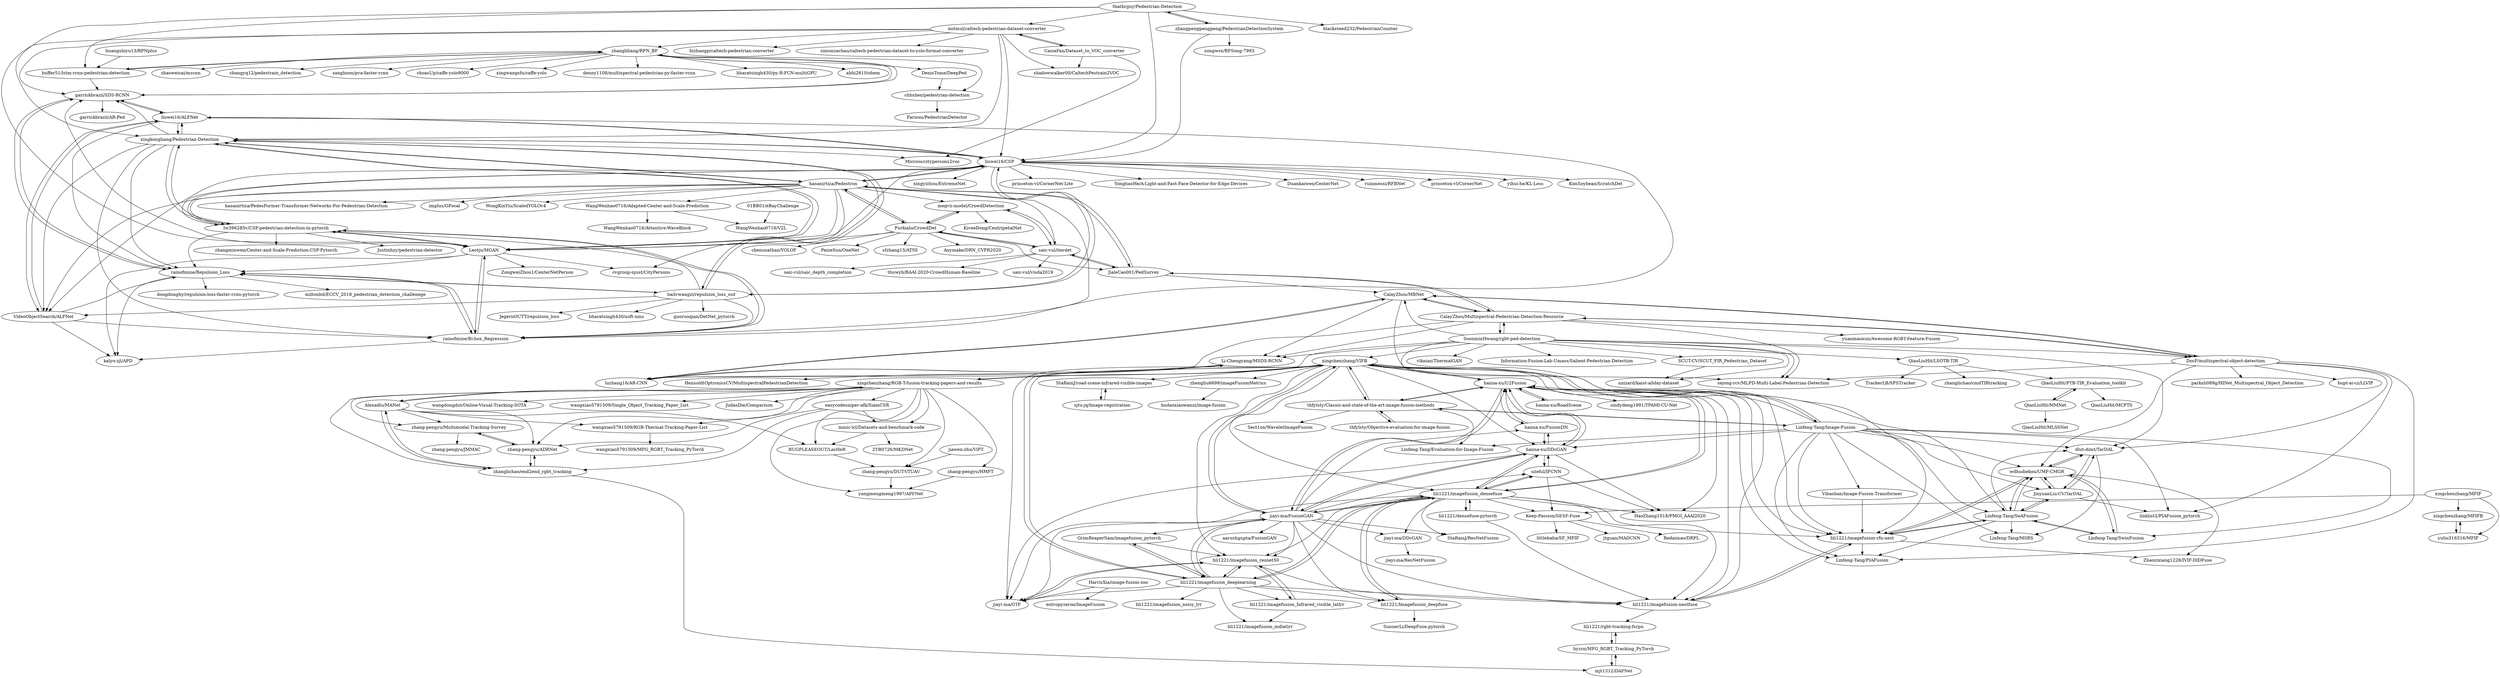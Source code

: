 digraph G {
"chhshen/pedestrian-detection" -> "Farious/PedestrianDetector"
"thatbrguy/Pedestrian-Detection" -> "blacksteed232/PedestrianCounter"
"thatbrguy/Pedestrian-Detection" -> "zhangpengpengpeng/PedestrianDetectionSystem"
"thatbrguy/Pedestrian-Detection" -> "buffer51/lstm-rcnn-pedestrian-detection"
"thatbrguy/Pedestrian-Detection" -> "xingkongliang/Pedestrian-Detection"
"thatbrguy/Pedestrian-Detection" -> "liuwei16/CSP"
"thatbrguy/Pedestrian-Detection" -> "mitmul/caltech-pedestrian-dataset-converter"
"liuwei16/CSP" -> "xingkongliang/Pedestrian-Detection"
"liuwei16/CSP" -> "lw396285v/CSP-pedestrian-detection-in-pytorch"
"liuwei16/CSP" -> "hasanirtiza/Pedestron"
"liuwei16/CSP" -> "liuwei16/ALFNet"
"liuwei16/CSP" -> "princeton-vl/CornerNet-Lite" ["e"=1]
"liuwei16/CSP" -> "YonghaoHe/A-Light-and-Fast-Face-Detector-for-Edge-Devices" ["e"=1]
"liuwei16/CSP" -> "Duankaiwen/CenterNet" ["e"=1]
"liuwei16/CSP" -> "VideoObjectSearch/ALFNet"
"liuwei16/CSP" -> "ruinmessi/RFBNet" ["e"=1]
"liuwei16/CSP" -> "bailvwangzi/repulsion_loss_ssd"
"liuwei16/CSP" -> "princeton-vl/CornerNet" ["e"=1]
"liuwei16/CSP" -> "Leotju/MGAN"
"liuwei16/CSP" -> "yihui-he/KL-Loss" ["e"=1]
"liuwei16/CSP" -> "KimSoybean/ScratchDet" ["e"=1]
"liuwei16/CSP" -> "xingyizhou/ExtremeNet" ["e"=1]
"wdhudiekou/UMF-CMGR" -> "JinyuanLiu-CV/TarDAL"
"wdhudiekou/UMF-CMGR" -> "Linfeng-Tang/SeAFusion"
"wdhudiekou/UMF-CMGR" -> "dlut-dimt/TarDAL"
"wdhudiekou/UMF-CMGR" -> "Zhaozixiang1228/IVIF-DIDFuse"
"wdhudiekou/UMF-CMGR" -> "Linfeng-Tang/SwinFusion"
"wdhudiekou/UMF-CMGR" -> "hli1221/imagefusion-rfn-nest"
"xingchenzhang/MFIFB" -> "yuliu316316/MFIF"
"JinyuanLiu-CV/TarDAL" -> "wdhudiekou/UMF-CMGR"
"JinyuanLiu-CV/TarDAL" -> "dlut-dimt/TarDAL"
"JinyuanLiu-CV/TarDAL" -> "Linfeng-Tang/SeAFusion"
"JinyuanLiu-CV/TarDAL" -> "linklist2/PIAFusion_pytorch"
"dlut-dimt/TarDAL" -> "JinyuanLiu-CV/TarDAL"
"dlut-dimt/TarDAL" -> "wdhudiekou/UMF-CMGR"
"dlut-dimt/TarDAL" -> "Linfeng-Tang/MSRS"
"hanna-xu/FusionDN" -> "hanna-xu/U2Fusion"
"hanna-xu/FusionDN" -> "hanna-xu/DDcGAN"
"hanna-xu/U2Fusion" -> "hanna-xu/FusionDN"
"hanna-xu/U2Fusion" -> "hanna-xu/RoadScene"
"hanna-xu/U2Fusion" -> "hanna-xu/DDcGAN"
"hanna-xu/U2Fusion" -> "HaoZhang1018/PMGI_AAAI2020"
"hanna-xu/U2Fusion" -> "cindydeng1991/TPAMI-CU-Net"
"hanna-xu/U2Fusion" -> "hli1221/imagefusion-nestfuse"
"hanna-xu/U2Fusion" -> "hli1221/imagefusion_densefuse"
"hanna-xu/U2Fusion" -> "hli1221/imagefusion-rfn-nest"
"hanna-xu/U2Fusion" -> "jiayi-ma/FusionGAN"
"hanna-xu/U2Fusion" -> "thfylsty/Classic-and-state-of-the-art-image-fusion-methods"
"hanna-xu/U2Fusion" -> "Linfeng-Tang/PIAFusion"
"hanna-xu/U2Fusion" -> "xingchenzhang/VIFB"
"jiayi-ma/GTF" -> "hli1221/imagefusion_resnet50"
"uzeful/IFCNN" -> "HaoZhang1018/PMGI_AAAI2020"
"uzeful/IFCNN" -> "hli1221/imagefusion_densefuse"
"uzeful/IFCNN" -> "Keep-Passion/SESF-Fuse"
"uzeful/IFCNN" -> "hanna-xu/DDcGAN"
"xingchenzhang/VIFB" -> "xingchenzhang/RGB-T-fusion-tracking-papers-and-results"
"xingchenzhang/VIFB" -> "hanna-xu/U2Fusion"
"xingchenzhang/VIFB" -> "hli1221/imagefusion_deeplearning"
"xingchenzhang/VIFB" -> "jiayi-ma/FusionGAN"
"xingchenzhang/VIFB" -> "hli1221/imagefusion-rfn-nest"
"xingchenzhang/VIFB" -> "jiayi-ma/GTF"
"xingchenzhang/VIFB" -> "hli1221/imagefusion-nestfuse"
"xingchenzhang/VIFB" -> "thfylsty/Classic-and-state-of-the-art-image-fusion-methods"
"xingchenzhang/VIFB" -> "hli1221/imagefusion_densefuse"
"xingchenzhang/VIFB" -> "Linfeng-Tang/Image-Fusion"
"xingchenzhang/VIFB" -> "hanna-xu/DDcGAN"
"xingchenzhang/VIFB" -> "Linfeng-Tang/SeAFusion"
"xingchenzhang/VIFB" -> "StaRainJ/road-scene-infrared-visible-images"
"xingchenzhang/VIFB" -> "zhengliu6699/imageFusionMetrics"
"xingchenzhang/VIFB" -> "hli1221/imagefusion_resnet50"
"zhangpengpengpeng/PedestrianDetectionSystem" -> "thatbrguy/Pedestrian-Detection"
"zhangpengpengpeng/PedestrianDetectionSystem" -> "songwsx/RFSong-7993" ["e"=1]
"zhangpengpengpeng/PedestrianDetectionSystem" -> "liuwei16/CSP"
"DenisTome/DeepPed" -> "chhshen/pedestrian-detection"
"bailvwangzi/repulsion_loss_ssd" -> "rainofmine/Repulsion_Loss"
"bailvwangzi/repulsion_loss_ssd" -> "rainofmine/Bi-box_Regression"
"bailvwangzi/repulsion_loss_ssd" -> "VideoObjectSearch/ALFNet"
"bailvwangzi/repulsion_loss_ssd" -> "lw396285v/CSP-pedestrian-detection-in-pytorch"
"bailvwangzi/repulsion_loss_ssd" -> "liuwei16/CSP"
"bailvwangzi/repulsion_loss_ssd" -> "JegernOUTT/repulsion_loss"
"bailvwangzi/repulsion_loss_ssd" -> "xingkongliang/Pedestrian-Detection"
"bailvwangzi/repulsion_loss_ssd" -> "bharatsingh430/soft-nms" ["e"=1]
"bailvwangzi/repulsion_loss_ssd" -> "guoruoqian/DetNet_pytorch" ["e"=1]
"megvii-model/CrowdDetection" -> "Purkialo/CrowdDet"
"megvii-model/CrowdDetection" -> "saic-vul/iterdet"
"megvii-model/CrowdDetection" -> "KiveeDong/CentripetalNet" ["e"=1]
"hasanirtiza/Pedestron" -> "liuwei16/CSP"
"hasanirtiza/Pedestron" -> "cvgroup-njust/CityPersons"
"hasanirtiza/Pedestron" -> "Purkialo/CrowdDet"
"hasanirtiza/Pedestron" -> "xingkongliang/Pedestrian-Detection"
"hasanirtiza/Pedestron" -> "JialeCao001/PedSurvey"
"hasanirtiza/Pedestron" -> "Leotju/MGAN"
"hasanirtiza/Pedestron" -> "WangWenhao0716/Adapted-Center-and-Scale-Prediction"
"hasanirtiza/Pedestron" -> "megvii-model/CrowdDetection"
"hasanirtiza/Pedestron" -> "saic-vul/iterdet"
"hasanirtiza/Pedestron" -> "hasanirtiza/PedesFormer-Transformer-Networks-For-Pedestrian-Detection"
"hasanirtiza/Pedestron" -> "lw396285v/CSP-pedestrian-detection-in-pytorch"
"hasanirtiza/Pedestron" -> "VideoObjectSearch/ALFNet"
"hasanirtiza/Pedestron" -> "implus/GFocal" ["e"=1]
"hasanirtiza/Pedestron" -> "WongKinYiu/ScaledYOLOv4" ["e"=1]
"hasanirtiza/Pedestron" -> "rainofmine/Bi-box_Regression"
"mmic-lcl/Datasets-and-benchmark-code" -> "BUGPLEASEOUT/LasHeR"
"mmic-lcl/Datasets-and-benchmark-code" -> "ZYB0726/MKDNet"
"xingchenzhang/RGB-T-fusion-tracking-papers-and-results" -> "Alexadlu/MANet"
"xingchenzhang/RGB-T-fusion-tracking-papers-and-results" -> "zhang-pengyu/Multimodal-Tracking-Survey"
"xingchenzhang/RGB-T-fusion-tracking-papers-and-results" -> "zhanglichao/end2end_rgbt_tracking"
"xingchenzhang/RGB-T-fusion-tracking-papers-and-results" -> "mmic-lcl/Datasets-and-benchmark-code"
"xingchenzhang/RGB-T-fusion-tracking-papers-and-results" -> "xingchenzhang/VIFB"
"xingchenzhang/RGB-T-fusion-tracking-papers-and-results" -> "easycodesniper-afk/SiamCSR"
"xingchenzhang/RGB-T-fusion-tracking-papers-and-results" -> "zhang-pengyu/ADRNet"
"xingchenzhang/RGB-T-fusion-tracking-papers-and-results" -> "zhang-pengyu/DUT-VTUAV"
"xingchenzhang/RGB-T-fusion-tracking-papers-and-results" -> "BUGPLEASEOUT/LasHeR"
"xingchenzhang/RGB-T-fusion-tracking-papers-and-results" -> "wangxiao5791509/RGB-Thermal-Tracking-Paper-List"
"xingchenzhang/RGB-T-fusion-tracking-papers-and-results" -> "zhang-pengyu/HMFT"
"xingchenzhang/RGB-T-fusion-tracking-papers-and-results" -> "yangmengmeng1997/APFNet"
"xingchenzhang/RGB-T-fusion-tracking-papers-and-results" -> "wangdongdut/Online-Visual-Tracking-SOTA" ["e"=1]
"xingchenzhang/RGB-T-fusion-tracking-papers-and-results" -> "wangxiao5791509/Single_Object_Tracking_Paper_List" ["e"=1]
"xingchenzhang/RGB-T-fusion-tracking-papers-and-results" -> "JudasDie/Comparison" ["e"=1]
"Linfeng-Tang/Image-Fusion" -> "JinyuanLiu-CV/TarDAL"
"Linfeng-Tang/Image-Fusion" -> "Linfeng-Tang/SeAFusion"
"Linfeng-Tang/Image-Fusion" -> "Linfeng-Tang/SwinFusion"
"Linfeng-Tang/Image-Fusion" -> "thfylsty/Classic-and-state-of-the-art-image-fusion-methods"
"Linfeng-Tang/Image-Fusion" -> "wdhudiekou/UMF-CMGR"
"Linfeng-Tang/Image-Fusion" -> "hanna-xu/U2Fusion"
"Linfeng-Tang/Image-Fusion" -> "dlut-dimt/TarDAL"
"Linfeng-Tang/Image-Fusion" -> "hanna-xu/DDcGAN"
"Linfeng-Tang/Image-Fusion" -> "Linfeng-Tang/Evaluation-for-Image-Fusion"
"Linfeng-Tang/Image-Fusion" -> "xingchenzhang/VIFB"
"Linfeng-Tang/Image-Fusion" -> "hli1221/imagefusion-rfn-nest"
"Linfeng-Tang/Image-Fusion" -> "Linfeng-Tang/MSRS"
"Linfeng-Tang/Image-Fusion" -> "Vibashan/Image-Fusion-Transformer"
"Linfeng-Tang/Image-Fusion" -> "Linfeng-Tang/PIAFusion"
"Linfeng-Tang/Image-Fusion" -> "linklist2/PIAFusion_pytorch"
"jiawen-zhu/ViPT" -> "zhang-pengyu/DUT-VTUAV"
"Purkialo/CrowdDet" -> "megvii-model/CrowdDetection"
"Purkialo/CrowdDet" -> "saic-vul/iterdet"
"Purkialo/CrowdDet" -> "hasanirtiza/Pedestron"
"Purkialo/CrowdDet" -> "PeizeSun/OneNet" ["e"=1]
"Purkialo/CrowdDet" -> "JialeCao001/PedSurvey"
"Purkialo/CrowdDet" -> "Leotju/MGAN"
"Purkialo/CrowdDet" -> "sfzhang15/ATSS" ["e"=1]
"Purkialo/CrowdDet" -> "Anymake/DRN_CVPR2020" ["e"=1]
"Purkialo/CrowdDet" -> "chensnathan/YOLOF" ["e"=1]
"hli1221/imagefusion_densefuse" -> "jiayi-ma/FusionGAN"
"hli1221/imagefusion_densefuse" -> "hanna-xu/DDcGAN"
"hli1221/imagefusion_densefuse" -> "uzeful/IFCNN"
"hli1221/imagefusion_densefuse" -> "hli1221/Imagefusion_deepfuse"
"hli1221/imagefusion_densefuse" -> "hli1221/densefuse-pytorch"
"hli1221/imagefusion_densefuse" -> "hli1221/imagefusion_resnet50"
"hli1221/imagefusion_densefuse" -> "hli1221/imagefusion-nestfuse"
"hli1221/imagefusion_densefuse" -> "hanna-xu/U2Fusion"
"hli1221/imagefusion_densefuse" -> "hli1221/imagefusion_deeplearning"
"hli1221/imagefusion_densefuse" -> "hli1221/imagefusion-rfn-nest"
"hli1221/imagefusion_densefuse" -> "jiayi-ma/GTF"
"hli1221/imagefusion_densefuse" -> "StaRainJ/ResNetFusion"
"hli1221/imagefusion_densefuse" -> "HaoZhang1018/PMGI_AAAI2020"
"hli1221/imagefusion_densefuse" -> "Keep-Passion/SESF-Fuse"
"hli1221/imagefusion_densefuse" -> "jiayi-ma/DDcGAN"
"jiayi-ma/FusionGAN" -> "hli1221/imagefusion_densefuse"
"jiayi-ma/FusionGAN" -> "hanna-xu/DDcGAN"
"jiayi-ma/FusionGAN" -> "hli1221/imagefusion_resnet50"
"jiayi-ma/FusionGAN" -> "hanna-xu/FusionDN"
"jiayi-ma/FusionGAN" -> "GrimReaperSam/imagefusion_pytorch"
"jiayi-ma/FusionGAN" -> "jiayi-ma/DDcGAN"
"jiayi-ma/FusionGAN" -> "hanna-xu/U2Fusion"
"jiayi-ma/FusionGAN" -> "aarushgupta/FusionGAN"
"jiayi-ma/FusionGAN" -> "jiayi-ma/GTF"
"jiayi-ma/FusionGAN" -> "hli1221/Imagefusion_deepfuse"
"jiayi-ma/FusionGAN" -> "uzeful/IFCNN"
"jiayi-ma/FusionGAN" -> "xingchenzhang/VIFB"
"jiayi-ma/FusionGAN" -> "hli1221/imagefusion-nestfuse"
"jiayi-ma/FusionGAN" -> "StaRainJ/ResNetFusion"
"jiayi-ma/FusionGAN" -> "hli1221/imagefusion_deeplearning"
"SoonminHwang/rgbt-ped-detection" -> "Li-Chengyang/MSDS-RCNN"
"SoonminHwang/rgbt-ped-detection" -> "SCUT-CV/SCUT_FIR_Pedestrian_Dataset"
"SoonminHwang/rgbt-ped-detection" -> "CalayZhou/Multispectral-Pedestrian-Detection-Resource"
"SoonminHwang/rgbt-ped-detection" -> "CalayZhou/MBNet"
"SoonminHwang/rgbt-ped-detection" -> "luzhang16/AR-CNN"
"SoonminHwang/rgbt-ped-detection" -> "unizard/kaist-allday-dataset"
"SoonminHwang/rgbt-ped-detection" -> "dlut-dimt/TarDAL"
"SoonminHwang/rgbt-ped-detection" -> "sejong-rcv/MLPD-Multi-Label-Pedestrian-Detection"
"SoonminHwang/rgbt-ped-detection" -> "vlkniaz/ThermalGAN"
"SoonminHwang/rgbt-ped-detection" -> "DocF/multispectral-object-detection"
"SoonminHwang/rgbt-ped-detection" -> "xingchenzhang/VIFB"
"SoonminHwang/rgbt-ped-detection" -> "Information-Fusion-Lab-Umass/Salient-Pedestrian-Detection"
"SoonminHwang/rgbt-ped-detection" -> "QiaoLiuHit/LSOTB-TIR"
"SoonminHwang/rgbt-ped-detection" -> "hli1221/imagefusion-rfn-nest"
"Vibashan/Image-Fusion-Transformer" -> "hli1221/imagefusion-rfn-nest"
"JialeCao001/PedSurvey" -> "CalayZhou/Multispectral-Pedestrian-Detection-Resource"
"JialeCao001/PedSurvey" -> "hasanirtiza/Pedestron"
"JialeCao001/PedSurvey" -> "CalayZhou/MBNet"
"JialeCao001/PedSurvey" -> "saic-vul/iterdet"
"thfylsty/Classic-and-state-of-the-art-image-fusion-methods" -> "thfylsty/Objective-evaluation-for-image-fusion"
"thfylsty/Classic-and-state-of-the-art-image-fusion-methods" -> "Linfeng-Tang/Image-Fusion"
"thfylsty/Classic-and-state-of-the-art-image-fusion-methods" -> "hanna-xu/U2Fusion"
"thfylsty/Classic-and-state-of-the-art-image-fusion-methods" -> "xingchenzhang/VIFB"
"thfylsty/Classic-and-state-of-the-art-image-fusion-methods" -> "Sect1on/WaveletImageFusion"
"thfylsty/Classic-and-state-of-the-art-image-fusion-methods" -> "Linfeng-Tang/Evaluation-for-Image-Fusion"
"thfylsty/Objective-evaluation-for-image-fusion" -> "thfylsty/Classic-and-state-of-the-art-image-fusion-methods"
"xingkongliang/Pedestrian-Detection" -> "liuwei16/ALFNet"
"xingkongliang/Pedestrian-Detection" -> "lw396285v/CSP-pedestrian-detection-in-pytorch"
"xingkongliang/Pedestrian-Detection" -> "liuwei16/CSP"
"xingkongliang/Pedestrian-Detection" -> "rainofmine/Bi-box_Regression"
"xingkongliang/Pedestrian-Detection" -> "Leotju/MGAN"
"xingkongliang/Pedestrian-Detection" -> "hasanirtiza/Pedestron"
"xingkongliang/Pedestrian-Detection" -> "garrickbrazil/SDS-RCNN"
"xingkongliang/Pedestrian-Detection" -> "rainofmine/Repulsion_Loss"
"xingkongliang/Pedestrian-Detection" -> "bailvwangzi/repulsion_loss_ssd"
"xingkongliang/Pedestrian-Detection" -> "Microos/citypersons2voc"
"xingkongliang/Pedestrian-Detection" -> "VideoObjectSearch/ALFNet"
"hanna-xu/DDcGAN" -> "hli1221/imagefusion_densefuse"
"hanna-xu/DDcGAN" -> "hanna-xu/FusionDN"
"hanna-xu/DDcGAN" -> "hanna-xu/U2Fusion"
"hanna-xu/DDcGAN" -> "HaoZhang1018/PMGI_AAAI2020"
"hanna-xu/DDcGAN" -> "uzeful/IFCNN"
"hanna-xu/DDcGAN" -> "jiayi-ma/FusionGAN"
"hanna-xu/DDcGAN" -> "jiayi-ma/GTF"
"liuwei16/ALFNet" -> "VideoObjectSearch/ALFNet"
"liuwei16/ALFNet" -> "garrickbrazil/SDS-RCNN"
"liuwei16/ALFNet" -> "xingkongliang/Pedestrian-Detection"
"liuwei16/ALFNet" -> "rainofmine/Bi-box_Regression"
"liuwei16/ALFNet" -> "rainofmine/Repulsion_Loss"
"liuwei16/ALFNet" -> "liuwei16/CSP"
"Linfeng-Tang/SwinFusion" -> "Linfeng-Tang/SeAFusion"
"Linfeng-Tang/SwinFusion" -> "wdhudiekou/UMF-CMGR"
"HarrisXia/image-fusion-zoo" -> "entropyzeroo/ImageFusion"
"HarrisXia/image-fusion-zoo" -> "jiayi-ma/GTF"
"Keep-Passion/SESF-Fuse" -> "jtguan/MADCNN"
"Keep-Passion/SESF-Fuse" -> "Redaimao/DRPL"
"Keep-Passion/SESF-Fuse" -> "littlebaba/SF_MFIF"
"Linfeng-Tang/SeAFusion" -> "wdhudiekou/UMF-CMGR"
"Linfeng-Tang/SeAFusion" -> "Linfeng-Tang/SwinFusion"
"Linfeng-Tang/SeAFusion" -> "JinyuanLiu-CV/TarDAL"
"Linfeng-Tang/SeAFusion" -> "hli1221/imagefusion-rfn-nest"
"Linfeng-Tang/SeAFusion" -> "Linfeng-Tang/MSRS"
"Linfeng-Tang/SeAFusion" -> "Linfeng-Tang/PIAFusion"
"Linfeng-Tang/SeAFusion" -> "dlut-dimt/TarDAL"
"hli1221/Imagefusion_deepfuse" -> "hli1221/imagefusion_densefuse"
"hli1221/Imagefusion_deepfuse" -> "SunnerLi/DeepFuse.pytorch"
"hli1221/densefuse-pytorch" -> "hli1221/imagefusion_densefuse"
"hli1221/densefuse-pytorch" -> "hli1221/imagefusion-nestfuse"
"hli1221/imagefusion-nestfuse" -> "hli1221/imagefusion-rfn-nest"
"hli1221/imagefusion-nestfuse" -> "hli1221/rgbt-tracking-fsrpn"
"hli1221/imagefusion_resnet50" -> "hli1221/imagefusion_Infrared_visible_latlrr"
"hli1221/imagefusion_resnet50" -> "jiayi-ma/GTF"
"hli1221/imagefusion_resnet50" -> "hli1221/imagefusion_deeplearning"
"hli1221/imagefusion_resnet50" -> "hli1221/imagefusion-nestfuse"
"xingchenzhang/MFIF" -> "yuliu316316/MFIF"
"xingchenzhang/MFIF" -> "xingchenzhang/MFIFB"
"xingchenzhang/MFIF" -> "Keep-Passion/SESF-Fuse"
"zhengliu6699/imageFusionMetrics" -> "budaoxiaowanzi/image-fusion"
"easycodesniper-afk/SiamCSR" -> "zhanglichao/end2end_rgbt_tracking"
"easycodesniper-afk/SiamCSR" -> "mmic-lcl/Datasets-and-benchmark-code"
"easycodesniper-afk/SiamCSR" -> "zhang-pengyu/ADRNet"
"VideoObjectSearch/ALFNet" -> "liuwei16/ALFNet"
"VideoObjectSearch/ALFNet" -> "rainofmine/Repulsion_Loss"
"VideoObjectSearch/ALFNet" -> "rainofmine/Bi-box_Regression"
"VideoObjectSearch/ALFNet" -> "kalyo-zjl/APD"
"huangshiyu13/RPNplus" -> "buffer51/lstm-rcnn-pedestrian-detection"
"zhang-pengyu/ADRNet" -> "zhanglichao/end2end_rgbt_tracking"
"zhang-pengyu/ADRNet" -> "zhang-pengyu/Multimodal-Tracking-Survey"
"zhanglichao/end2end_rgbt_tracking" -> "zhang-pengyu/ADRNet"
"zhanglichao/end2end_rgbt_tracking" -> "Alexadlu/MANet"
"zhanglichao/end2end_rgbt_tracking" -> "mjt1312/DAFNet"
"StaRainJ/road-scene-infrared-visible-images" -> "sjtu-jq/Image-registration"
"rainofmine/Repulsion_Loss" -> "bailvwangzi/repulsion_loss_ssd"
"rainofmine/Repulsion_Loss" -> "rainofmine/Bi-box_Regression"
"rainofmine/Repulsion_Loss" -> "miltonbd/ECCV_2018_pedestrian_detection_challenege"
"rainofmine/Repulsion_Loss" -> "dongdonghy/repulsion-loss-faster-rcnn-pytorch"
"rainofmine/Repulsion_Loss" -> "garrickbrazil/SDS-RCNN"
"rainofmine/Repulsion_Loss" -> "kalyo-zjl/APD"
"hli1221/imagefusion-rfn-nest" -> "hli1221/imagefusion-nestfuse"
"hli1221/imagefusion-rfn-nest" -> "Zhaozixiang1228/IVIF-DIDFuse"
"hli1221/imagefusion-rfn-nest" -> "Linfeng-Tang/SeAFusion"
"hli1221/imagefusion-rfn-nest" -> "Linfeng-Tang/PIAFusion"
"hli1221/imagefusion-rfn-nest" -> "wdhudiekou/UMF-CMGR"
"hanna-xu/RoadScene" -> "hanna-xu/U2Fusion"
"CasiaFan/Dataset_to_VOC_converter" -> "mitmul/caltech-pedestrian-dataset-converter"
"CasiaFan/Dataset_to_VOC_converter" -> "shadowwalker00/CaltechPestrain2VOC"
"CasiaFan/Dataset_to_VOC_converter" -> "Microos/citypersons2voc"
"zhang-pengyu/DUT-VTUAV" -> "yangmengmeng1997/APFNet"
"hli1221/imagefusion_deeplearning" -> "GrimReaperSam/imagefusion_pytorch"
"hli1221/imagefusion_deeplearning" -> "hli1221/imagefusion_resnet50"
"hli1221/imagefusion_deeplearning" -> "hli1221/imagefusion_densefuse"
"hli1221/imagefusion_deeplearning" -> "hli1221/imagefusion_Infrared_visible_latlrr"
"hli1221/imagefusion_deeplearning" -> "xingchenzhang/VIFB"
"hli1221/imagefusion_deeplearning" -> "hli1221/Imagefusion_deepfuse"
"hli1221/imagefusion_deeplearning" -> "jiayi-ma/GTF"
"hli1221/imagefusion_deeplearning" -> "hli1221/imagefusion-nestfuse"
"hli1221/imagefusion_deeplearning" -> "jiayi-ma/FusionGAN"
"hli1221/imagefusion_deeplearning" -> "hli1221/imagefusion_mdlatlrr"
"hli1221/imagefusion_deeplearning" -> "hli1221/imagefusion_noisy_lrr"
"saic-vul/iterdet" -> "thuwyh/BAAI-2020-CrowdHuman-Baseline"
"saic-vul/iterdet" -> "Purkialo/CrowdDet"
"saic-vul/iterdet" -> "JialeCao001/PedSurvey"
"saic-vul/iterdet" -> "saic-vul/visda2019"
"saic-vul/iterdet" -> "megvii-model/CrowdDetection"
"saic-vul/iterdet" -> "saic-vul/saic_depth_completion" ["e"=1]
"QiaoLiuHit/LSOTB-TIR" -> "zhanglichao/cmdTIRtracking"
"QiaoLiuHit/LSOTB-TIR" -> "QiaoLiuHit/PTB-TIR_Evaluation_toolkit"
"QiaoLiuHit/LSOTB-TIR" -> "TrackerLB/SPSTracker" ["e"=1]
"buffer51/lstm-rcnn-pedestrian-detection" -> "zhangliliang/RPN_BF"
"buffer51/lstm-rcnn-pedestrian-detection" -> "garrickbrazil/SDS-RCNN"
"sjtu-jq/Image-registration" -> "StaRainJ/road-scene-infrared-visible-images"
"rainofmine/Bi-box_Regression" -> "rainofmine/Repulsion_Loss"
"rainofmine/Bi-box_Regression" -> "lw396285v/CSP-pedestrian-detection-in-pytorch"
"rainofmine/Bi-box_Regression" -> "Leotju/MGAN"
"rainofmine/Bi-box_Regression" -> "kalyo-zjl/APD"
"Alexadlu/MANet" -> "zhanglichao/end2end_rgbt_tracking"
"Alexadlu/MANet" -> "xingchenzhang/RGB-T-fusion-tracking-papers-and-results"
"Alexadlu/MANet" -> "zhang-pengyu/Multimodal-Tracking-Survey"
"Alexadlu/MANet" -> "zhang-pengyu/ADRNet"
"Alexadlu/MANet" -> "wangxiao5791509/RGB-Thermal-Tracking-Paper-List"
"Alexadlu/MANet" -> "BUGPLEASEOUT/LasHeR"
"zhangliliang/RPN_BF" -> "garrickbrazil/SDS-RCNN"
"zhangliliang/RPN_BF" -> "zhaoweicai/mscnn" ["e"=1]
"zhangliliang/RPN_BF" -> "buffer51/lstm-rcnn-pedestrian-detection"
"zhangliliang/RPN_BF" -> "changyq12/pedestrain_detection"
"zhangliliang/RPN_BF" -> "chhshen/pedestrian-detection"
"zhangliliang/RPN_BF" -> "DenisTome/DeepPed"
"zhangliliang/RPN_BF" -> "sanghoon/pva-faster-rcnn" ["e"=1]
"zhangliliang/RPN_BF" -> "choasUp/caffe-yolo9000" ["e"=1]
"zhangliliang/RPN_BF" -> "xingwangsfu/caffe-yolo" ["e"=1]
"zhangliliang/RPN_BF" -> "denny1108/multispectral-pedestrian-py-faster-rcnn"
"zhangliliang/RPN_BF" -> "bharatsingh430/py-R-FCN-multiGPU" ["e"=1]
"zhangliliang/RPN_BF" -> "abhi2610/ohem" ["e"=1]
"garrickbrazil/SDS-RCNN" -> "zhangliliang/RPN_BF"
"garrickbrazil/SDS-RCNN" -> "garrickbrazil/AR-Ped"
"garrickbrazil/SDS-RCNN" -> "liuwei16/ALFNet"
"garrickbrazil/SDS-RCNN" -> "rainofmine/Repulsion_Loss"
"luzhang16/AR-CNN" -> "Li-Chengyang/MSDS-RCNN"
"luzhang16/AR-CNN" -> "CalayZhou/MBNet"
"QiaoLiuHit/PTB-TIR_Evaluation_toolkit" -> "QiaoLiuHit/MMNet"
"QiaoLiuHit/PTB-TIR_Evaluation_toolkit" -> "QiaoLiuHit/MCFTS"
"BUGPLEASEOUT/LasHeR" -> "zhang-pengyu/DUT-VTUAV"
"WangWenhao0716/Adapted-Center-and-Scale-Prediction" -> "WangWenhao0716/Attentive-WaveBlock"
"WangWenhao0716/Adapted-Center-and-Scale-Prediction" -> "WangWenhao0716/V2L"
"lw396285v/CSP-pedestrian-detection-in-pytorch" -> "rainofmine/Bi-box_Regression"
"lw396285v/CSP-pedestrian-detection-in-pytorch" -> "xingkongliang/Pedestrian-Detection"
"lw396285v/CSP-pedestrian-detection-in-pytorch" -> "zhangminwen/Center-and-Scale-Prediction-CSP-Pytorch"
"lw396285v/CSP-pedestrian-detection-in-pytorch" -> "Leotju/MGAN"
"lw396285v/CSP-pedestrian-detection-in-pytorch" -> "liuwei16/CSP"
"lw396285v/CSP-pedestrian-detection-in-pytorch" -> "Justinhzy/pedestrian-detector"
"lw396285v/CSP-pedestrian-detection-in-pytorch" -> "rainofmine/Repulsion_Loss"
"Leotju/MGAN" -> "rainofmine/Bi-box_Regression"
"Leotju/MGAN" -> "kalyo-zjl/APD"
"Leotju/MGAN" -> "garrickbrazil/SDS-RCNN"
"Leotju/MGAN" -> "lw396285v/CSP-pedestrian-detection-in-pytorch"
"Leotju/MGAN" -> "ZongweiZhou1/CenterNetPerson"
"Leotju/MGAN" -> "rainofmine/Repulsion_Loss"
"Leotju/MGAN" -> "xingkongliang/Pedestrian-Detection"
"Leotju/MGAN" -> "cvgroup-njust/CityPersons"
"mitmul/caltech-pedestrian-dataset-converter" -> "CasiaFan/Dataset_to_VOC_converter"
"mitmul/caltech-pedestrian-dataset-converter" -> "shadowwalker00/CaltechPestrain2VOC"
"mitmul/caltech-pedestrian-dataset-converter" -> "zhangliliang/RPN_BF"
"mitmul/caltech-pedestrian-dataset-converter" -> "liuwei16/CSP"
"mitmul/caltech-pedestrian-dataset-converter" -> "hizhangp/caltech-pedestrian-converter"
"mitmul/caltech-pedestrian-dataset-converter" -> "xingkongliang/Pedestrian-Detection"
"mitmul/caltech-pedestrian-dataset-converter" -> "simonzachau/caltech-pedestrian-dataset-to-yolo-format-converter"
"mitmul/caltech-pedestrian-dataset-converter" -> "garrickbrazil/SDS-RCNN"
"mitmul/caltech-pedestrian-dataset-converter" -> "Leotju/MGAN"
"Li-Chengyang/MSDS-RCNN" -> "luzhang16/AR-CNN"
"Li-Chengyang/MSDS-RCNN" -> "HensoldtOptronicsCV/MultispectralPedestrianDetection"
"SCUT-CV/SCUT_FIR_Pedestrian_Dataset" -> "unizard/kaist-allday-dataset"
"GrimReaperSam/imagefusion_pytorch" -> "hli1221/imagefusion_deeplearning"
"GrimReaperSam/imagefusion_pytorch" -> "hli1221/imagefusion_resnet50"
"CalayZhou/MBNet" -> "luzhang16/AR-CNN"
"CalayZhou/MBNet" -> "CalayZhou/Multispectral-Pedestrian-Detection-Resource"
"CalayZhou/MBNet" -> "sejong-rcv/MLPD-Multi-Label-Pedestrian-Detection"
"CalayZhou/MBNet" -> "Li-Chengyang/MSDS-RCNN"
"CalayZhou/MBNet" -> "DocF/multispectral-object-detection"
"zhang-pengyu/Multimodal-Tracking-Survey" -> "zhang-pengyu/ADRNet"
"zhang-pengyu/Multimodal-Tracking-Survey" -> "zhang-pengyu/JMMAC"
"QiaoLiuHit/MMNet" -> "QiaoLiuHit/PTB-TIR_Evaluation_toolkit"
"QiaoLiuHit/MMNet" -> "QiaoLiuHit/MLSSNet"
"CalayZhou/Multispectral-Pedestrian-Detection-Resource" -> "CalayZhou/MBNet"
"CalayZhou/Multispectral-Pedestrian-Detection-Resource" -> "sejong-rcv/MLPD-Multi-Label-Pedestrian-Detection"
"CalayZhou/Multispectral-Pedestrian-Detection-Resource" -> "luzhang16/AR-CNN"
"CalayZhou/Multispectral-Pedestrian-Detection-Resource" -> "DocF/multispectral-object-detection"
"CalayZhou/Multispectral-Pedestrian-Detection-Resource" -> "Li-Chengyang/MSDS-RCNN"
"CalayZhou/Multispectral-Pedestrian-Detection-Resource" -> "JialeCao001/PedSurvey"
"CalayZhou/Multispectral-Pedestrian-Detection-Resource" -> "SoonminHwang/rgbt-ped-detection"
"CalayZhou/Multispectral-Pedestrian-Detection-Resource" -> "yuanmaoxun/Awesome-RGBT-Feature-Fusion"
"01BB01/eBayChallenge" -> "WangWenhao0716/V2L"
"DocF/multispectral-object-detection" -> "CalayZhou/MBNet"
"DocF/multispectral-object-detection" -> "CalayZhou/Multispectral-Pedestrian-Detection-Resource"
"DocF/multispectral-object-detection" -> "sejong-rcv/MLPD-Multi-Label-Pedestrian-Detection"
"DocF/multispectral-object-detection" -> "wdhudiekou/UMF-CMGR"
"DocF/multispectral-object-detection" -> "Linfeng-Tang/PIAFusion"
"DocF/multispectral-object-detection" -> "parksh089g/HINet_Multispectral_Object_Detection"
"DocF/multispectral-object-detection" -> "dlut-dimt/TarDAL"
"DocF/multispectral-object-detection" -> "bupt-ai-cz/LLVIP" ["e"=1]
"DocF/multispectral-object-detection" -> "linklist2/PIAFusion_pytorch"
"jiayi-ma/DDcGAN" -> "jiayi-ma/ResNetFusion"
"hli1221/imagefusion_Infrared_visible_latlrr" -> "hli1221/imagefusion_resnet50"
"hli1221/imagefusion_Infrared_visible_latlrr" -> "hli1221/imagefusion_mdlatlrr"
"yuliu316316/MFIF" -> "xingchenzhang/MFIFB"
"hli1221/rgbt-tracking-fsrpn" -> "hyzcn/MFG_RGBT_Tracking_PyTorch"
"wangxiao5791509/RGB-Thermal-Tracking-Paper-List" -> "wangxiao5791509/MFG_RGBT_Tracking_PyTorch"
"zhang-pengyu/HMFT" -> "yangmengmeng1997/APFNet"
"mjt1312/DAFNet" -> "hyzcn/MFG_RGBT_Tracking_PyTorch"
"hyzcn/MFG_RGBT_Tracking_PyTorch" -> "hli1221/rgbt-tracking-fsrpn"
"hyzcn/MFG_RGBT_Tracking_PyTorch" -> "mjt1312/DAFNet"
"chhshen/pedestrian-detection" ["l"="34.58,36.544"]
"Farious/PedestrianDetector" ["l"="34.56,36.559"]
"thatbrguy/Pedestrian-Detection" ["l"="34.637,36.477"]
"blacksteed232/PedestrianCounter" ["l"="34.599,36.459"]
"zhangpengpengpeng/PedestrianDetectionSystem" ["l"="34.634,36.454"]
"buffer51/lstm-rcnn-pedestrian-detection" ["l"="34.608,36.496"]
"xingkongliang/Pedestrian-Detection" ["l"="34.694,36.489"]
"liuwei16/CSP" ["l"="34.678,36.477"]
"mitmul/caltech-pedestrian-dataset-converter" ["l"="34.658,36.516"]
"lw396285v/CSP-pedestrian-detection-in-pytorch" ["l"="34.711,36.468"]
"hasanirtiza/Pedestron" ["l"="34.749,36.485"]
"liuwei16/ALFNet" ["l"="34.682,36.499"]
"princeton-vl/CornerNet-Lite" ["l"="34.557,35.366"]
"YonghaoHe/A-Light-and-Fast-Face-Detector-for-Edge-Devices" ["l"="35.023,33.305"]
"Duankaiwen/CenterNet" ["l"="34.595,35.383"]
"VideoObjectSearch/ALFNet" ["l"="34.705,36.497"]
"ruinmessi/RFBNet" ["l"="34.577,35.3"]
"bailvwangzi/repulsion_loss_ssd" ["l"="34.693,36.462"]
"princeton-vl/CornerNet" ["l"="34.562,35.343"]
"Leotju/MGAN" ["l"="34.717,36.489"]
"yihui-he/KL-Loss" ["l"="34.664,35.367"]
"KimSoybean/ScratchDet" ["l"="34.708,35.317"]
"xingyizhou/ExtremeNet" ["l"="34.626,35.371"]
"wdhudiekou/UMF-CMGR" ["l"="35.003,36.505"]
"JinyuanLiu-CV/TarDAL" ["l"="34.991,36.51"]
"Linfeng-Tang/SeAFusion" ["l"="35.018,36.508"]
"dlut-dimt/TarDAL" ["l"="34.991,36.494"]
"Zhaozixiang1228/IVIF-DIDFuse" ["l"="35.006,36.53"]
"Linfeng-Tang/SwinFusion" ["l"="35.012,36.52"]
"hli1221/imagefusion-rfn-nest" ["l"="35.038,36.511"]
"xingchenzhang/MFIFB" ["l"="35.154,36.626"]
"yuliu316316/MFIF" ["l"="35.166,36.618"]
"linklist2/PIAFusion_pytorch" ["l"="34.979,36.5"]
"Linfeng-Tang/MSRS" ["l"="34.999,36.517"]
"hanna-xu/FusionDN" ["l"="35.07,36.533"]
"hanna-xu/U2Fusion" ["l"="35.065,36.517"]
"hanna-xu/DDcGAN" ["l"="35.081,36.524"]
"hanna-xu/RoadScene" ["l"="35.051,36.533"]
"HaoZhang1018/PMGI_AAAI2020" ["l"="35.082,36.541"]
"cindydeng1991/TPAMI-CU-Net" ["l"="35.07,36.555"]
"hli1221/imagefusion-nestfuse" ["l"="35.083,36.506"]
"hli1221/imagefusion_densefuse" ["l"="35.099,36.528"]
"jiayi-ma/FusionGAN" ["l"="35.099,36.517"]
"thfylsty/Classic-and-state-of-the-art-image-fusion-methods" ["l"="35.053,36.485"]
"Linfeng-Tang/PIAFusion" ["l"="35.012,36.496"]
"xingchenzhang/VIFB" ["l"="35.069,36.5"]
"jiayi-ma/GTF" ["l"="35.115,36.512"]
"hli1221/imagefusion_resnet50" ["l"="35.101,36.498"]
"uzeful/IFCNN" ["l"="35.098,36.546"]
"Keep-Passion/SESF-Fuse" ["l"="35.122,36.574"]
"xingchenzhang/RGB-T-fusion-tracking-papers-and-results" ["l"="35.122,36.439"]
"hli1221/imagefusion_deeplearning" ["l"="35.113,36.501"]
"Linfeng-Tang/Image-Fusion" ["l"="35.03,36.5"]
"StaRainJ/road-scene-infrared-visible-images" ["l"="35.055,36.55"]
"zhengliu6699/imageFusionMetrics" ["l"="35.034,36.548"]
"songwsx/RFSong-7993" ["l"="33.244,36.846"]
"DenisTome/DeepPed" ["l"="34.576,36.529"]
"rainofmine/Repulsion_Loss" ["l"="34.694,36.477"]
"rainofmine/Bi-box_Regression" ["l"="34.713,36.479"]
"JegernOUTT/repulsion_loss" ["l"="34.682,36.435"]
"bharatsingh430/soft-nms" ["l"="34.558,35.163"]
"guoruoqian/DetNet_pytorch" ["l"="34.636,35.28"]
"megvii-model/CrowdDetection" ["l"="34.785,36.505"]
"Purkialo/CrowdDet" ["l"="34.781,36.484"]
"saic-vul/iterdet" ["l"="34.805,36.492"]
"KiveeDong/CentripetalNet" ["l"="34.818,35.468"]
"cvgroup-njust/CityPersons" ["l"="34.738,36.51"]
"JialeCao001/PedSurvey" ["l"="34.833,36.485"]
"WangWenhao0716/Adapted-Center-and-Scale-Prediction" ["l"="34.766,36.442"]
"hasanirtiza/PedesFormer-Transformer-Networks-For-Pedestrian-Detection" ["l"="34.758,36.512"]
"implus/GFocal" ["l"="34.772,35.564"]
"WongKinYiu/ScaledYOLOv4" ["l"="34.57,35.555"]
"mmic-lcl/Datasets-and-benchmark-code" ["l"="35.154,36.408"]
"BUGPLEASEOUT/LasHeR" ["l"="35.15,36.427"]
"ZYB0726/MKDNet" ["l"="35.169,36.391"]
"Alexadlu/MANet" ["l"="35.13,36.425"]
"zhang-pengyu/Multimodal-Tracking-Survey" ["l"="35.115,36.401"]
"zhanglichao/end2end_rgbt_tracking" ["l"="35.11,36.426"]
"easycodesniper-afk/SiamCSR" ["l"="35.133,36.407"]
"zhang-pengyu/ADRNet" ["l"="35.118,36.415"]
"zhang-pengyu/DUT-VTUAV" ["l"="35.165,36.423"]
"wangxiao5791509/RGB-Thermal-Tracking-Paper-List" ["l"="35.15,36.441"]
"zhang-pengyu/HMFT" ["l"="35.106,36.416"]
"yangmengmeng1997/APFNet" ["l"="35.141,36.419"]
"wangdongdut/Online-Visual-Tracking-SOTA" ["l"="32.498,36.266"]
"wangxiao5791509/Single_Object_Tracking_Paper_List" ["l"="32.486,36.286"]
"JudasDie/Comparison" ["l"="32.49,36.273"]
"Linfeng-Tang/Evaluation-for-Image-Fusion" ["l"="35.031,36.477"]
"Vibashan/Image-Fusion-Transformer" ["l"="35.027,36.529"]
"jiawen-zhu/ViPT" ["l"="35.196,36.414"]
"PeizeSun/OneNet" ["l"="34.785,35.582"]
"sfzhang15/ATSS" ["l"="34.705,35.492"]
"Anymake/DRN_CVPR2020" ["l"="34.993,36.881"]
"chensnathan/YOLOF" ["l"="34.827,35.607"]
"hli1221/Imagefusion_deepfuse" ["l"="35.133,36.522"]
"hli1221/densefuse-pytorch" ["l"="35.117,36.528"]
"StaRainJ/ResNetFusion" ["l"="35.114,36.542"]
"jiayi-ma/DDcGAN" ["l"="35.133,36.538"]
"GrimReaperSam/imagefusion_pytorch" ["l"="35.132,36.5"]
"aarushgupta/FusionGAN" ["l"="35.126,36.55"]
"SoonminHwang/rgbt-ped-detection" ["l"="34.959,36.477"]
"Li-Chengyang/MSDS-RCNN" ["l"="34.919,36.465"]
"SCUT-CV/SCUT_FIR_Pedestrian_Dataset" ["l"="34.967,36.448"]
"CalayZhou/Multispectral-Pedestrian-Detection-Resource" ["l"="34.905,36.483"]
"CalayZhou/MBNet" ["l"="34.917,36.488"]
"luzhang16/AR-CNN" ["l"="34.928,36.475"]
"unizard/kaist-allday-dataset" ["l"="34.975,36.461"]
"sejong-rcv/MLPD-Multi-Label-Pedestrian-Detection" ["l"="34.934,36.488"]
"vlkniaz/ThermalGAN" ["l"="34.931,36.51"]
"DocF/multispectral-object-detection" ["l"="34.952,36.496"]
"Information-Fusion-Lab-Umass/Salient-Pedestrian-Detection" ["l"="34.946,36.456"]
"QiaoLiuHit/LSOTB-TIR" ["l"="34.95,36.426"]
"thfylsty/Objective-evaluation-for-image-fusion" ["l"="35.059,36.467"]
"Sect1on/WaveletImageFusion" ["l"="35.043,36.456"]
"garrickbrazil/SDS-RCNN" ["l"="34.661,36.499"]
"Microos/citypersons2voc" ["l"="34.694,36.528"]
"HarrisXia/image-fusion-zoo" ["l"="35.174,36.511"]
"entropyzeroo/ImageFusion" ["l"="35.205,36.512"]
"jtguan/MADCNN" ["l"="35.115,36.592"]
"Redaimao/DRPL" ["l"="35.132,36.59"]
"littlebaba/SF_MFIF" ["l"="35.144,36.58"]
"SunnerLi/DeepFuse.pytorch" ["l"="35.165,36.532"]
"hli1221/rgbt-tracking-fsrpn" ["l"="35.089,36.473"]
"hli1221/imagefusion_Infrared_visible_latlrr" ["l"="35.117,36.483"]
"xingchenzhang/MFIF" ["l"="35.146,36.606"]
"budaoxiaowanzi/image-fusion" ["l"="35.02,36.574"]
"kalyo-zjl/APD" ["l"="34.718,36.503"]
"huangshiyu13/RPNplus" ["l"="34.563,36.486"]
"mjt1312/DAFNet" ["l"="35.093,36.44"]
"sjtu-jq/Image-registration" ["l"="35.053,36.572"]
"miltonbd/ECCV_2018_pedestrian_detection_challenege" ["l"="34.673,36.453"]
"dongdonghy/repulsion-loss-faster-rcnn-pytorch" ["l"="34.693,36.445"]
"CasiaFan/Dataset_to_VOC_converter" ["l"="34.67,36.542"]
"shadowwalker00/CaltechPestrain2VOC" ["l"="34.651,36.549"]
"hli1221/imagefusion_mdlatlrr" ["l"="35.137,36.482"]
"hli1221/imagefusion_noisy_lrr" ["l"="35.149,36.494"]
"thuwyh/BAAI-2020-CrowdHuman-Baseline" ["l"="34.825,36.505"]
"saic-vul/visda2019" ["l"="34.813,36.511"]
"saic-vul/saic_depth_completion" ["l"="31.894,43.143"]
"zhanglichao/cmdTIRtracking" ["l"="34.936,36.412"]
"QiaoLiuHit/PTB-TIR_Evaluation_toolkit" ["l"="34.947,36.392"]
"TrackerLB/SPSTracker" ["l"="32.617,36.329"]
"zhangliliang/RPN_BF" ["l"="34.614,36.517"]
"zhaoweicai/mscnn" ["l"="34.505,35.064"]
"changyq12/pedestrain_detection" ["l"="34.603,36.538"]
"sanghoon/pva-faster-rcnn" ["l"="34.496,35.079"]
"choasUp/caffe-yolo9000" ["l"="34.579,35.02"]
"xingwangsfu/caffe-yolo" ["l"="34.514,35.083"]
"denny1108/multispectral-pedestrian-py-faster-rcnn" ["l"="34.586,36.513"]
"bharatsingh430/py-R-FCN-multiGPU" ["l"="34.554,35.066"]
"abhi2610/ohem" ["l"="34.522,35.124"]
"garrickbrazil/AR-Ped" ["l"="34.674,36.521"]
"QiaoLiuHit/MMNet" ["l"="34.94,36.375"]
"QiaoLiuHit/MCFTS" ["l"="34.96,36.378"]
"WangWenhao0716/Attentive-WaveBlock" ["l"="34.761,36.422"]
"WangWenhao0716/V2L" ["l"="34.778,36.417"]
"zhangminwen/Center-and-Scale-Prediction-CSP-Pytorch" ["l"="34.713,36.44"]
"Justinhzy/pedestrian-detector" ["l"="34.727,36.445"]
"ZongweiZhou1/CenterNetPerson" ["l"="34.737,36.465"]
"hizhangp/caltech-pedestrian-converter" ["l"="34.639,36.527"]
"simonzachau/caltech-pedestrian-dataset-to-yolo-format-converter" ["l"="34.637,36.54"]
"HensoldtOptronicsCV/MultispectralPedestrianDetection" ["l"="34.905,36.449"]
"zhang-pengyu/JMMAC" ["l"="35.115,36.38"]
"QiaoLiuHit/MLSSNet" ["l"="34.936,36.359"]
"yuanmaoxun/Awesome-RGBT-Feature-Fusion" ["l"="34.881,36.476"]
"01BB01/eBayChallenge" ["l"="34.784,36.399"]
"parksh089g/HINet_Multispectral_Object_Detection" ["l"="34.95,36.516"]
"bupt-ai-cz/LLVIP" ["l"="-25.663,19.398"]
"jiayi-ma/ResNetFusion" ["l"="35.156,36.549"]
"hyzcn/MFG_RGBT_Tracking_PyTorch" ["l"="35.09,36.455"]
"wangxiao5791509/MFG_RGBT_Tracking_PyTorch" ["l"="35.174,36.445"]
}